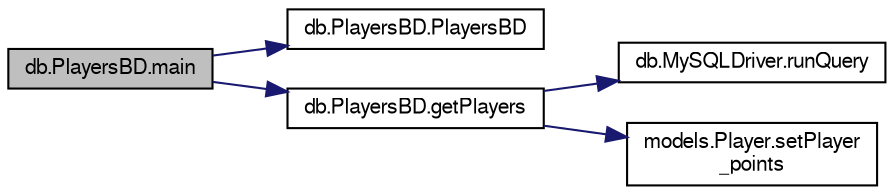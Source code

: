 digraph "db.PlayersBD.main"
{
  bgcolor="transparent";
  edge [fontname="FreeSans",fontsize="10",labelfontname="FreeSans",labelfontsize="10"];
  node [fontname="FreeSans",fontsize="10",shape=record];
  rankdir="LR";
  Node4 [label="db.PlayersBD.main",height=0.2,width=0.4,color="black", fillcolor="grey75", style="filled", fontcolor="black"];
  Node4 -> Node5 [color="midnightblue",fontsize="10",style="solid",fontname="FreeSans"];
  Node5 [label="db.PlayersBD.PlayersBD",height=0.2,width=0.4,color="black",URL="$classdb_1_1PlayersBD.html#a007604f93eefaaa42e82ea75f79636f9"];
  Node4 -> Node6 [color="midnightblue",fontsize="10",style="solid",fontname="FreeSans"];
  Node6 [label="db.PlayersBD.getPlayers",height=0.2,width=0.4,color="black",URL="$classdb_1_1PlayersBD.html#a3c8e0a23666c923eb0a53a99804fd191"];
  Node6 -> Node7 [color="midnightblue",fontsize="10",style="solid",fontname="FreeSans"];
  Node7 [label="db.MySQLDriver.runQuery",height=0.2,width=0.4,color="black",URL="$classdb_1_1MySQLDriver.html#a88dbd83b514760694646f5cac76e9024"];
  Node6 -> Node8 [color="midnightblue",fontsize="10",style="solid",fontname="FreeSans"];
  Node8 [label="models.Player.setPlayer\l_points",height=0.2,width=0.4,color="black",URL="$classmodels_1_1Player.html#ab621eebf1b2ca19f257f53879acc2c70"];
}
